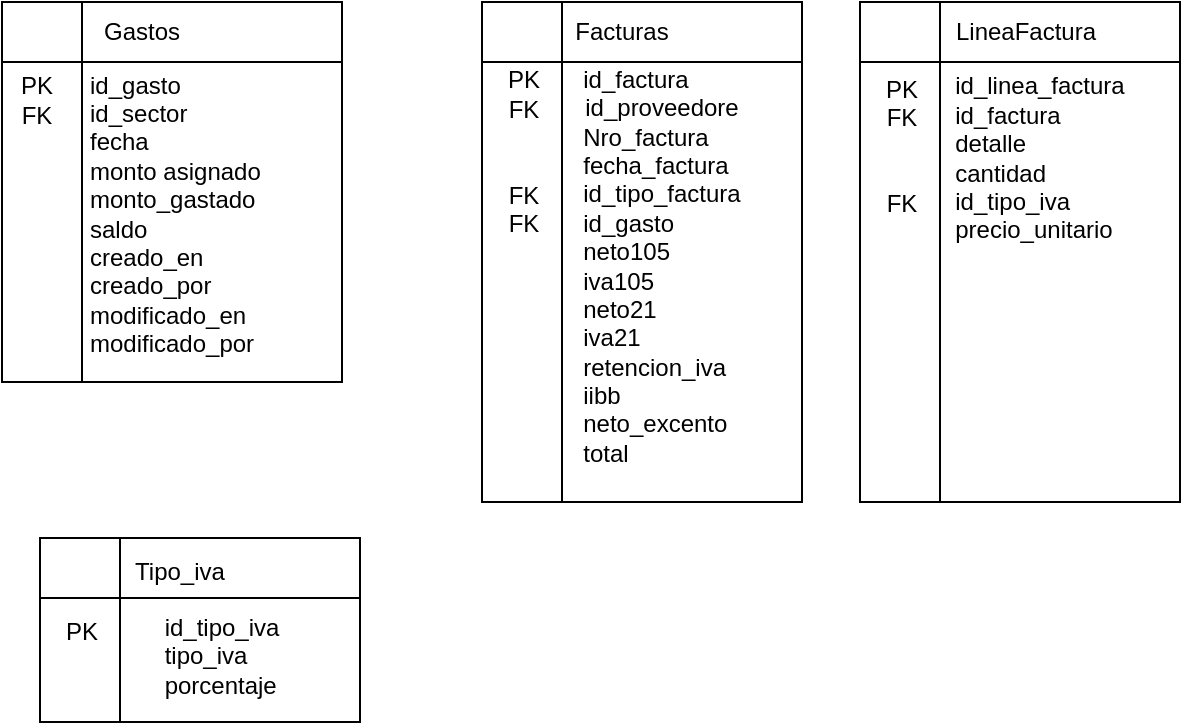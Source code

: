 <mxfile version="18.0.6" type="device"><diagram id="hCh8KKyARQVUc6D2W4-J" name="Página-1"><mxGraphModel dx="868" dy="553" grid="1" gridSize="10" guides="1" tooltips="1" connect="1" arrows="1" fold="1" page="1" pageScale="1" pageWidth="827" pageHeight="1169" math="0" shadow="0"><root><mxCell id="0"/><mxCell id="1" parent="0"/><mxCell id="4VVf6k4GBlBBCANvxYzi-15" value="" style="group" vertex="1" connectable="0" parent="1"><mxGeometry x="200" y="30" width="170" height="190" as="geometry"/></mxCell><mxCell id="4VVf6k4GBlBBCANvxYzi-12" value="" style="shape=internalStorage;whiteSpace=wrap;html=1;backgroundOutline=1;dx=40;dy=30;" vertex="1" parent="4VVf6k4GBlBBCANvxYzi-15"><mxGeometry width="170" height="190" as="geometry"/></mxCell><mxCell id="4VVf6k4GBlBBCANvxYzi-13" value="Gastos" style="text;html=1;strokeColor=none;fillColor=none;align=center;verticalAlign=middle;whiteSpace=wrap;rounded=0;" vertex="1" parent="4VVf6k4GBlBBCANvxYzi-15"><mxGeometry x="40" width="60" height="30" as="geometry"/></mxCell><mxCell id="4VVf6k4GBlBBCANvxYzi-14" value="" style="group" vertex="1" connectable="0" parent="4VVf6k4GBlBBCANvxYzi-15"><mxGeometry x="2" y="31" width="140" height="150" as="geometry"/></mxCell><mxCell id="4VVf6k4GBlBBCANvxYzi-6" value="id_gasto&lt;br&gt;id_sector&lt;br&gt;fecha&lt;br&gt;monto asignado&lt;br&gt;monto_gastado&lt;br&gt;saldo&lt;br&gt;creado_en&lt;br&gt;creado_por&lt;br&gt;modificado_en&lt;br&gt;modificado_por&lt;br&gt;" style="text;html=1;align=left;verticalAlign=middle;resizable=0;points=[];autosize=1;strokeColor=none;fillColor=none;" vertex="1" parent="4VVf6k4GBlBBCANvxYzi-14"><mxGeometry x="40" width="100" height="150" as="geometry"/></mxCell><mxCell id="4VVf6k4GBlBBCANvxYzi-11" value="PK&lt;br&gt;FK&lt;br&gt;" style="text;html=1;align=center;verticalAlign=middle;resizable=0;points=[];autosize=1;strokeColor=none;fillColor=none;" vertex="1" parent="4VVf6k4GBlBBCANvxYzi-14"><mxGeometry y="3" width="30" height="30" as="geometry"/></mxCell><mxCell id="4VVf6k4GBlBBCANvxYzi-23" value="" style="group" vertex="1" connectable="0" parent="1"><mxGeometry x="431" y="30" width="169" height="250" as="geometry"/></mxCell><mxCell id="4VVf6k4GBlBBCANvxYzi-17" value="" style="shape=internalStorage;whiteSpace=wrap;html=1;backgroundOutline=1;dx=40;dy=30;align=left;" vertex="1" parent="4VVf6k4GBlBBCANvxYzi-23"><mxGeometry x="9" width="160" height="250" as="geometry"/></mxCell><mxCell id="4VVf6k4GBlBBCANvxYzi-18" value="Facturas" style="text;html=1;strokeColor=none;fillColor=none;align=center;verticalAlign=middle;whiteSpace=wrap;rounded=0;" vertex="1" parent="4VVf6k4GBlBBCANvxYzi-23"><mxGeometry x="49" width="60" height="30" as="geometry"/></mxCell><mxCell id="4VVf6k4GBlBBCANvxYzi-19" value="&lt;div style=&quot;text-align: left;&quot;&gt;&lt;span style=&quot;background-color: initial;&quot;&gt;id_factura&lt;/span&gt;&lt;/div&gt;id_proveedore&lt;br&gt;&lt;div style=&quot;text-align: left;&quot;&gt;Nro_factura&lt;/div&gt;&lt;div style=&quot;text-align: left;&quot;&gt;fecha_factura&lt;br&gt;&lt;/div&gt;&lt;div style=&quot;text-align: left;&quot;&gt;id_&lt;span style=&quot;background-color: initial;&quot;&gt;tipo_factura&lt;/span&gt;&lt;/div&gt;&lt;div style=&quot;text-align: left;&quot;&gt;&lt;span style=&quot;background-color: initial;&quot;&gt;id_gasto&lt;/span&gt;&lt;/div&gt;&lt;div style=&quot;text-align: left;&quot;&gt;&lt;span style=&quot;background-color: initial;&quot;&gt;neto105&lt;/span&gt;&lt;/div&gt;&lt;div style=&quot;text-align: left;&quot;&gt;&lt;span style=&quot;background-color: initial;&quot;&gt;iva105&lt;/span&gt;&lt;/div&gt;&lt;div style=&quot;text-align: left;&quot;&gt;&lt;span style=&quot;background-color: initial;&quot;&gt;neto21&lt;/span&gt;&lt;/div&gt;&lt;div style=&quot;text-align: left;&quot;&gt;&lt;span style=&quot;background-color: initial;&quot;&gt;iva21&lt;/span&gt;&lt;/div&gt;&lt;div style=&quot;text-align: left;&quot;&gt;retencion_iva&lt;/div&gt;&lt;div style=&quot;text-align: left;&quot;&gt;iibb&lt;/div&gt;&lt;div style=&quot;text-align: left;&quot;&gt;neto_excento&lt;/div&gt;&lt;div style=&quot;text-align: left;&quot;&gt;total&lt;/div&gt;" style="text;html=1;strokeColor=none;fillColor=none;align=center;verticalAlign=middle;whiteSpace=wrap;rounded=0;" vertex="1" parent="4VVf6k4GBlBBCANvxYzi-23"><mxGeometry x="49" y="32" width="100" height="200" as="geometry"/></mxCell><mxCell id="4VVf6k4GBlBBCANvxYzi-21" value="PK&lt;br&gt;FK&lt;br&gt;&lt;br&gt;&lt;br&gt;FK&lt;br&gt;FK" style="text;html=1;strokeColor=none;fillColor=none;align=center;verticalAlign=middle;whiteSpace=wrap;rounded=0;" vertex="1" parent="4VVf6k4GBlBBCANvxYzi-23"><mxGeometry y="60" width="60" height="30" as="geometry"/></mxCell><mxCell id="4VVf6k4GBlBBCANvxYzi-29" value="" style="group" vertex="1" connectable="0" parent="1"><mxGeometry x="620" y="30" width="169" height="250" as="geometry"/></mxCell><mxCell id="4VVf6k4GBlBBCANvxYzi-25" value="" style="shape=internalStorage;whiteSpace=wrap;html=1;backgroundOutline=1;dx=40;dy=30;align=left;" vertex="1" parent="4VVf6k4GBlBBCANvxYzi-29"><mxGeometry x="9" width="160" height="250" as="geometry"/></mxCell><mxCell id="4VVf6k4GBlBBCANvxYzi-26" value="LineaFactura" style="text;html=1;strokeColor=none;fillColor=none;align=center;verticalAlign=middle;whiteSpace=wrap;rounded=0;" vertex="1" parent="4VVf6k4GBlBBCANvxYzi-29"><mxGeometry x="62" width="60" height="30" as="geometry"/></mxCell><mxCell id="4VVf6k4GBlBBCANvxYzi-27" value="&lt;div style=&quot;text-align: left;&quot;&gt;&lt;span style=&quot;background-color: initial;&quot;&gt;id_linea_factura&lt;/span&gt;&lt;/div&gt;&lt;div style=&quot;text-align: left;&quot;&gt;&lt;span style=&quot;background-color: initial;&quot;&gt;id_factura&lt;/span&gt;&lt;/div&gt;&lt;div style=&quot;text-align: left;&quot;&gt;detalle&lt;/div&gt;&lt;div style=&quot;text-align: left;&quot;&gt;cantidad&lt;br&gt;&lt;/div&gt;&lt;div style=&quot;text-align: left;&quot;&gt;id_tipo_iva&lt;/div&gt;&lt;div style=&quot;text-align: left;&quot;&gt;precio_unitario&lt;/div&gt;" style="text;html=1;strokeColor=none;fillColor=none;align=center;verticalAlign=middle;whiteSpace=wrap;rounded=0;" vertex="1" parent="4VVf6k4GBlBBCANvxYzi-29"><mxGeometry x="49" y="33" width="100" height="90" as="geometry"/></mxCell><mxCell id="4VVf6k4GBlBBCANvxYzi-28" value="PK&lt;br&gt;FK&lt;br&gt;&lt;br&gt;&lt;br&gt;FK" style="text;html=1;strokeColor=none;fillColor=none;align=center;verticalAlign=middle;whiteSpace=wrap;rounded=0;" vertex="1" parent="4VVf6k4GBlBBCANvxYzi-29"><mxGeometry y="57" width="60" height="30" as="geometry"/></mxCell><mxCell id="4VVf6k4GBlBBCANvxYzi-38" value="" style="group" vertex="1" connectable="0" parent="1"><mxGeometry x="210" y="298" width="169" height="92" as="geometry"/></mxCell><mxCell id="4VVf6k4GBlBBCANvxYzi-31" value="" style="shape=internalStorage;whiteSpace=wrap;html=1;backgroundOutline=1;dx=40;dy=30;align=left;" vertex="1" parent="4VVf6k4GBlBBCANvxYzi-38"><mxGeometry x="9" width="160" height="92" as="geometry"/></mxCell><mxCell id="4VVf6k4GBlBBCANvxYzi-32" value="Tipo_iva" style="text;html=1;strokeColor=none;fillColor=none;align=center;verticalAlign=middle;whiteSpace=wrap;rounded=0;" vertex="1" parent="4VVf6k4GBlBBCANvxYzi-38"><mxGeometry x="49" y="2" width="60" height="30" as="geometry"/></mxCell><mxCell id="4VVf6k4GBlBBCANvxYzi-33" value="&lt;div style=&quot;text-align: left;&quot;&gt;id_tipo_iva&lt;/div&gt;&lt;div style=&quot;text-align: left;&quot;&gt;&lt;span style=&quot;background-color: initial;&quot;&gt;tipo_iva&lt;/span&gt;&lt;/div&gt;&lt;div style=&quot;text-align: left;&quot;&gt;porcentaje&lt;br&gt;&lt;/div&gt;" style="text;html=1;strokeColor=none;fillColor=none;align=center;verticalAlign=middle;whiteSpace=wrap;rounded=0;" vertex="1" parent="4VVf6k4GBlBBCANvxYzi-38"><mxGeometry x="50" y="39" width="100" height="40" as="geometry"/></mxCell><mxCell id="4VVf6k4GBlBBCANvxYzi-34" value="PK" style="text;html=1;strokeColor=none;fillColor=none;align=center;verticalAlign=middle;whiteSpace=wrap;rounded=0;" vertex="1" parent="4VVf6k4GBlBBCANvxYzi-38"><mxGeometry y="32" width="60" height="30" as="geometry"/></mxCell></root></mxGraphModel></diagram></mxfile>